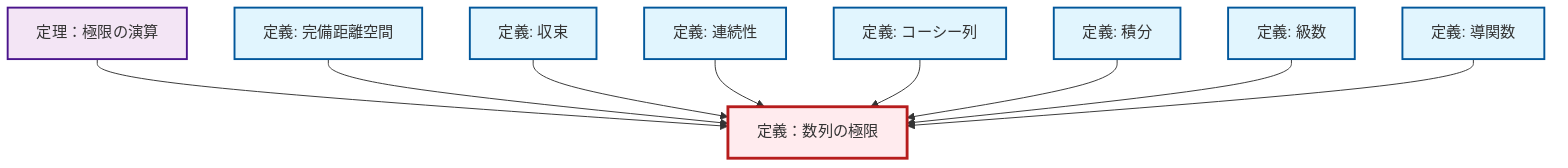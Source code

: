 graph TD
    classDef definition fill:#e1f5fe,stroke:#01579b,stroke-width:2px
    classDef theorem fill:#f3e5f5,stroke:#4a148c,stroke-width:2px
    classDef axiom fill:#fff3e0,stroke:#e65100,stroke-width:2px
    classDef example fill:#e8f5e9,stroke:#1b5e20,stroke-width:2px
    classDef current fill:#ffebee,stroke:#b71c1c,stroke-width:3px
    def-integral["定義: 積分"]:::definition
    def-derivative["定義: 導関数"]:::definition
    def-limit["定義：数列の極限"]:::definition
    def-cauchy-sequence["定義: コーシー列"]:::definition
    def-convergence["定義: 収束"]:::definition
    def-continuity["定義: 連続性"]:::definition
    def-series["定義: 級数"]:::definition
    def-complete-metric-space["定義: 完備距離空間"]:::definition
    thm-limit-arithmetic["定理：極限の演算"]:::theorem
    thm-limit-arithmetic --> def-limit
    def-complete-metric-space --> def-limit
    def-convergence --> def-limit
    def-continuity --> def-limit
    def-cauchy-sequence --> def-limit
    def-integral --> def-limit
    def-series --> def-limit
    def-derivative --> def-limit
    class def-limit current